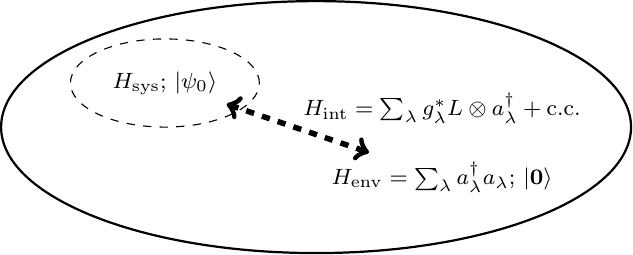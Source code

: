 \documentclass{standalone}
\usepackage{amsmath}
\usepackage{tikz}
\usetikzlibrary{matrix}
\usetikzlibrary{calc}
\begin{document}
\begin{tikzpicture}[scale=.8]
  \node[align=center] at (-2.4, .7) (sys) {\footnotesize $H_\mathrm{sys}$; $|\psi_0\rangle$};
  \draw[dashed] (-2.4,.7) ellipse (1.5 and .7);
  \node[align=center,] at (2, -.8) (env) {\footnotesize $H_\mathrm{env}=\sum_\lambda a_\lambda^\dagger a_\lambda$;  $|\boldsymbol{0}\rangle$};

  \draw[thick] (0, 0) ellipse (5 and 2);

  \draw[<->, line width=2, dashed] (sys) -- (env);

  \node[align=right] at (2, .3) {\footnotesize $H_\mathrm{int} = \sum_\lambda g_\lambda^* L \otimes a_\lambda^\dagger + \mathrm{c.c.}$};

\end{tikzpicture}
\end{document}
